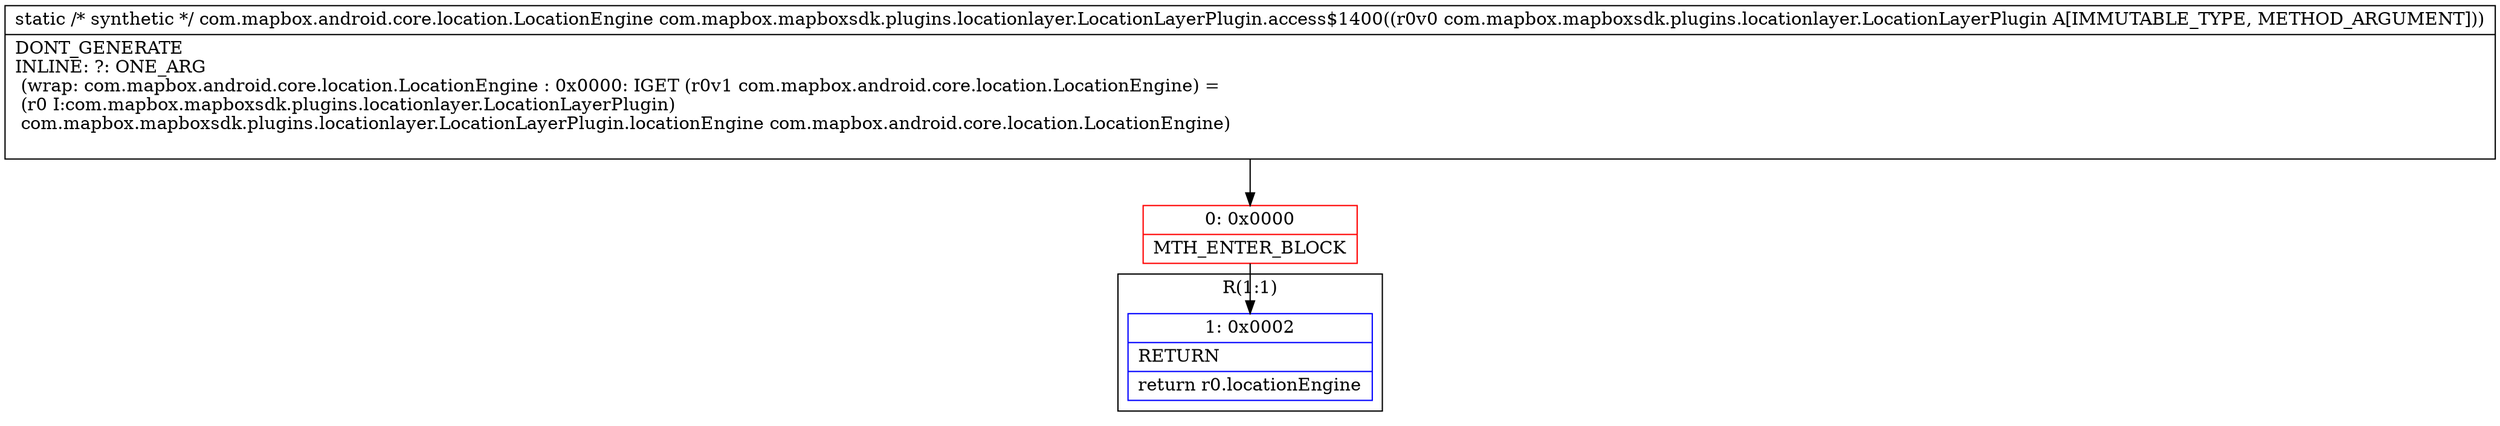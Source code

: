 digraph "CFG forcom.mapbox.mapboxsdk.plugins.locationlayer.LocationLayerPlugin.access$1400(Lcom\/mapbox\/mapboxsdk\/plugins\/locationlayer\/LocationLayerPlugin;)Lcom\/mapbox\/android\/core\/location\/LocationEngine;" {
subgraph cluster_Region_108942334 {
label = "R(1:1)";
node [shape=record,color=blue];
Node_1 [shape=record,label="{1\:\ 0x0002|RETURN\l|return r0.locationEngine\l}"];
}
Node_0 [shape=record,color=red,label="{0\:\ 0x0000|MTH_ENTER_BLOCK\l}"];
MethodNode[shape=record,label="{static \/* synthetic *\/ com.mapbox.android.core.location.LocationEngine com.mapbox.mapboxsdk.plugins.locationlayer.LocationLayerPlugin.access$1400((r0v0 com.mapbox.mapboxsdk.plugins.locationlayer.LocationLayerPlugin A[IMMUTABLE_TYPE, METHOD_ARGUMENT]))  | DONT_GENERATE\lINLINE: ?: ONE_ARG  \l  (wrap: com.mapbox.android.core.location.LocationEngine : 0x0000: IGET  (r0v1 com.mapbox.android.core.location.LocationEngine) = \l  (r0 I:com.mapbox.mapboxsdk.plugins.locationlayer.LocationLayerPlugin)\l com.mapbox.mapboxsdk.plugins.locationlayer.LocationLayerPlugin.locationEngine com.mapbox.android.core.location.LocationEngine)\l\l}"];
MethodNode -> Node_0;
Node_0 -> Node_1;
}

